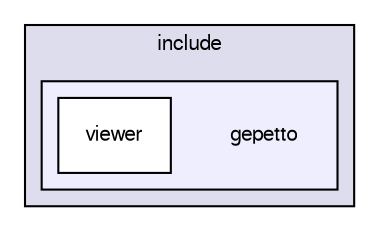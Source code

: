 digraph "gepetto" {
  compound=true
  node [ fontsize="10", fontname="FreeSans"];
  edge [ labelfontsize="10", labelfontname="FreeSans"];
  subgraph clusterdir_d44c64559bbebec7f509842c48db8b23 {
    graph [ bgcolor="#ddddee", pencolor="black", label="include" fontname="FreeSans", fontsize="10", URL="dir_d44c64559bbebec7f509842c48db8b23.html"]
  subgraph clusterdir_fc396f93d5320ba4f187adf26ba4a922 {
    graph [ bgcolor="#eeeeff", pencolor="black", label="" URL="dir_fc396f93d5320ba4f187adf26ba4a922.html"];
    dir_fc396f93d5320ba4f187adf26ba4a922 [shape=plaintext label="gepetto"];
    dir_f4d3afb6334daef0493a8f60631cdcaf [shape=box label="viewer" color="black" fillcolor="white" style="filled" URL="dir_f4d3afb6334daef0493a8f60631cdcaf.html"];
  }
  }
}
